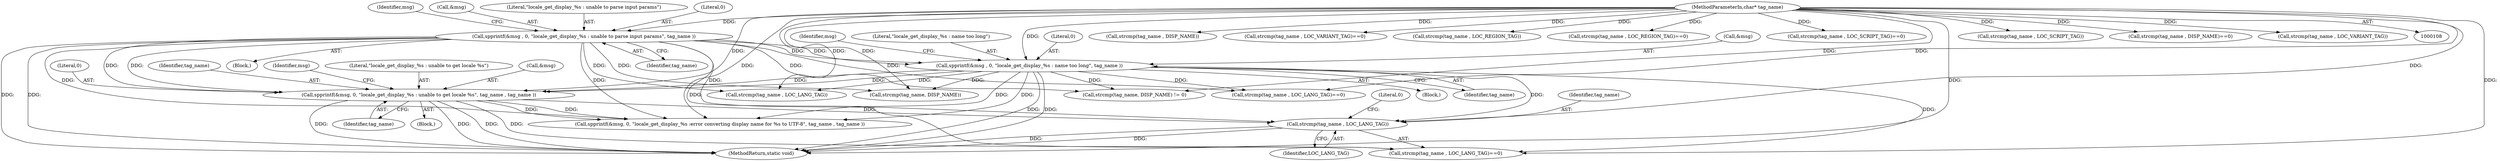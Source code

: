 digraph "0_php-src_97eff7eb57fc2320c267a949cffd622c38712484?w=1_21@pointer" {
"1000268" [label="(Call,strcmp(tag_name , LOC_LANG_TAG))"];
"1000363" [label="(Call,spprintf(&msg, 0, \"locale_get_display_%s : unable to get locale %s\", tag_name , tag_name ))"];
"1000183" [label="(Call,spprintf(&msg , 0, \"locale_get_display_%s : name too long\", tag_name ))"];
"1000169" [label="(Call,spprintf(&msg , 0, \"locale_get_display_%s : unable to parse input params\", tag_name ))"];
"1000109" [label="(MethodParameterIn,char* tag_name)"];
"1000168" [label="(Block,)"];
"1000268" [label="(Call,strcmp(tag_name , LOC_LANG_TAG))"];
"1000220" [label="(Call,strcmp(tag_name , LOC_LANG_TAG))"];
"1000368" [label="(Identifier,tag_name)"];
"1000371" [label="(Identifier,msg)"];
"1000269" [label="(Identifier,tag_name)"];
"1000336" [label="(Call,strcmp(tag_name , DISP_NAME))"];
"1000190" [label="(Identifier,msg)"];
"1000440" [label="(MethodReturn,static void)"];
"1000369" [label="(Identifier,tag_name)"];
"1000182" [label="(Block,)"];
"1000176" [label="(Identifier,msg)"];
"1000318" [label="(Call,strcmp(tag_name , LOC_VARIANT_TAG)==0)"];
"1000109" [label="(MethodParameterIn,char* tag_name)"];
"1000203" [label="(Call,strcmp(tag_name, DISP_NAME))"];
"1000426" [label="(Call,spprintf(&msg, 0, \"locale_get_display_%s :error converting display name for %s to UTF-8\", tag_name , tag_name ))"];
"1000169" [label="(Call,spprintf(&msg , 0, \"locale_get_display_%s : unable to parse input params\", tag_name ))"];
"1000302" [label="(Call,strcmp(tag_name , LOC_REGION_TAG))"];
"1000367" [label="(Literal,\"locale_get_display_%s : unable to get locale %s\")"];
"1000301" [label="(Call,strcmp(tag_name , LOC_REGION_TAG)==0)"];
"1000271" [label="(Literal,0)"];
"1000364" [label="(Call,&msg)"];
"1000174" [label="(Identifier,tag_name)"];
"1000170" [label="(Call,&msg)"];
"1000270" [label="(Identifier,LOC_LANG_TAG)"];
"1000366" [label="(Literal,0)"];
"1000202" [label="(Call,strcmp(tag_name, DISP_NAME) != 0)"];
"1000353" [label="(Block,)"];
"1000187" [label="(Literal,\"locale_get_display_%s : name too long\")"];
"1000284" [label="(Call,strcmp(tag_name , LOC_SCRIPT_TAG)==0)"];
"1000219" [label="(Call,strcmp(tag_name , LOC_LANG_TAG)==0)"];
"1000267" [label="(Call,strcmp(tag_name , LOC_LANG_TAG)==0)"];
"1000186" [label="(Literal,0)"];
"1000285" [label="(Call,strcmp(tag_name , LOC_SCRIPT_TAG))"];
"1000335" [label="(Call,strcmp(tag_name , DISP_NAME)==0)"];
"1000363" [label="(Call,spprintf(&msg, 0, \"locale_get_display_%s : unable to get locale %s\", tag_name , tag_name ))"];
"1000173" [label="(Literal,\"locale_get_display_%s : unable to parse input params\")"];
"1000319" [label="(Call,strcmp(tag_name , LOC_VARIANT_TAG))"];
"1000184" [label="(Call,&msg)"];
"1000183" [label="(Call,spprintf(&msg , 0, \"locale_get_display_%s : name too long\", tag_name ))"];
"1000188" [label="(Identifier,tag_name)"];
"1000172" [label="(Literal,0)"];
"1000268" -> "1000267"  [label="AST: "];
"1000268" -> "1000270"  [label="CFG: "];
"1000269" -> "1000268"  [label="AST: "];
"1000270" -> "1000268"  [label="AST: "];
"1000271" -> "1000268"  [label="CFG: "];
"1000268" -> "1000440"  [label="DDG: "];
"1000268" -> "1000440"  [label="DDG: "];
"1000363" -> "1000268"  [label="DDG: "];
"1000109" -> "1000268"  [label="DDG: "];
"1000183" -> "1000268"  [label="DDG: "];
"1000169" -> "1000268"  [label="DDG: "];
"1000363" -> "1000353"  [label="AST: "];
"1000363" -> "1000369"  [label="CFG: "];
"1000364" -> "1000363"  [label="AST: "];
"1000366" -> "1000363"  [label="AST: "];
"1000367" -> "1000363"  [label="AST: "];
"1000368" -> "1000363"  [label="AST: "];
"1000369" -> "1000363"  [label="AST: "];
"1000371" -> "1000363"  [label="CFG: "];
"1000363" -> "1000440"  [label="DDG: "];
"1000363" -> "1000440"  [label="DDG: "];
"1000363" -> "1000440"  [label="DDG: "];
"1000363" -> "1000267"  [label="DDG: "];
"1000183" -> "1000363"  [label="DDG: "];
"1000183" -> "1000363"  [label="DDG: "];
"1000169" -> "1000363"  [label="DDG: "];
"1000169" -> "1000363"  [label="DDG: "];
"1000109" -> "1000363"  [label="DDG: "];
"1000363" -> "1000426"  [label="DDG: "];
"1000363" -> "1000426"  [label="DDG: "];
"1000183" -> "1000182"  [label="AST: "];
"1000183" -> "1000188"  [label="CFG: "];
"1000184" -> "1000183"  [label="AST: "];
"1000186" -> "1000183"  [label="AST: "];
"1000187" -> "1000183"  [label="AST: "];
"1000188" -> "1000183"  [label="AST: "];
"1000190" -> "1000183"  [label="CFG: "];
"1000183" -> "1000440"  [label="DDG: "];
"1000183" -> "1000440"  [label="DDG: "];
"1000169" -> "1000183"  [label="DDG: "];
"1000169" -> "1000183"  [label="DDG: "];
"1000109" -> "1000183"  [label="DDG: "];
"1000183" -> "1000202"  [label="DDG: "];
"1000183" -> "1000203"  [label="DDG: "];
"1000183" -> "1000219"  [label="DDG: "];
"1000183" -> "1000220"  [label="DDG: "];
"1000183" -> "1000267"  [label="DDG: "];
"1000183" -> "1000426"  [label="DDG: "];
"1000183" -> "1000426"  [label="DDG: "];
"1000169" -> "1000168"  [label="AST: "];
"1000169" -> "1000174"  [label="CFG: "];
"1000170" -> "1000169"  [label="AST: "];
"1000172" -> "1000169"  [label="AST: "];
"1000173" -> "1000169"  [label="AST: "];
"1000174" -> "1000169"  [label="AST: "];
"1000176" -> "1000169"  [label="CFG: "];
"1000169" -> "1000440"  [label="DDG: "];
"1000169" -> "1000440"  [label="DDG: "];
"1000109" -> "1000169"  [label="DDG: "];
"1000169" -> "1000202"  [label="DDG: "];
"1000169" -> "1000203"  [label="DDG: "];
"1000169" -> "1000219"  [label="DDG: "];
"1000169" -> "1000220"  [label="DDG: "];
"1000169" -> "1000267"  [label="DDG: "];
"1000169" -> "1000426"  [label="DDG: "];
"1000169" -> "1000426"  [label="DDG: "];
"1000109" -> "1000108"  [label="AST: "];
"1000109" -> "1000440"  [label="DDG: "];
"1000109" -> "1000202"  [label="DDG: "];
"1000109" -> "1000203"  [label="DDG: "];
"1000109" -> "1000219"  [label="DDG: "];
"1000109" -> "1000220"  [label="DDG: "];
"1000109" -> "1000267"  [label="DDG: "];
"1000109" -> "1000284"  [label="DDG: "];
"1000109" -> "1000285"  [label="DDG: "];
"1000109" -> "1000301"  [label="DDG: "];
"1000109" -> "1000302"  [label="DDG: "];
"1000109" -> "1000318"  [label="DDG: "];
"1000109" -> "1000319"  [label="DDG: "];
"1000109" -> "1000335"  [label="DDG: "];
"1000109" -> "1000336"  [label="DDG: "];
"1000109" -> "1000426"  [label="DDG: "];
}
